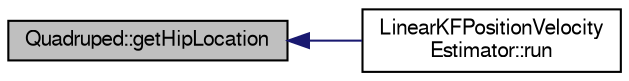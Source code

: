 digraph "Quadruped::getHipLocation"
{
  edge [fontname="FreeSans",fontsize="10",labelfontname="FreeSans",labelfontsize="10"];
  node [fontname="FreeSans",fontsize="10",shape=record];
  rankdir="LR";
  Node1 [label="Quadruped::getHipLocation",height=0.2,width=0.4,color="black", fillcolor="grey75", style="filled", fontcolor="black"];
  Node1 -> Node2 [dir="back",color="midnightblue",fontsize="10",style="solid",fontname="FreeSans"];
  Node2 [label="LinearKFPositionVelocity\lEstimator::run",height=0.2,width=0.4,color="black", fillcolor="white", style="filled",URL="$d1/d83/class_linear_k_f_position_velocity_estimator.html#a5a71e5a86165a39dda4c6ad81304299a"];
}

